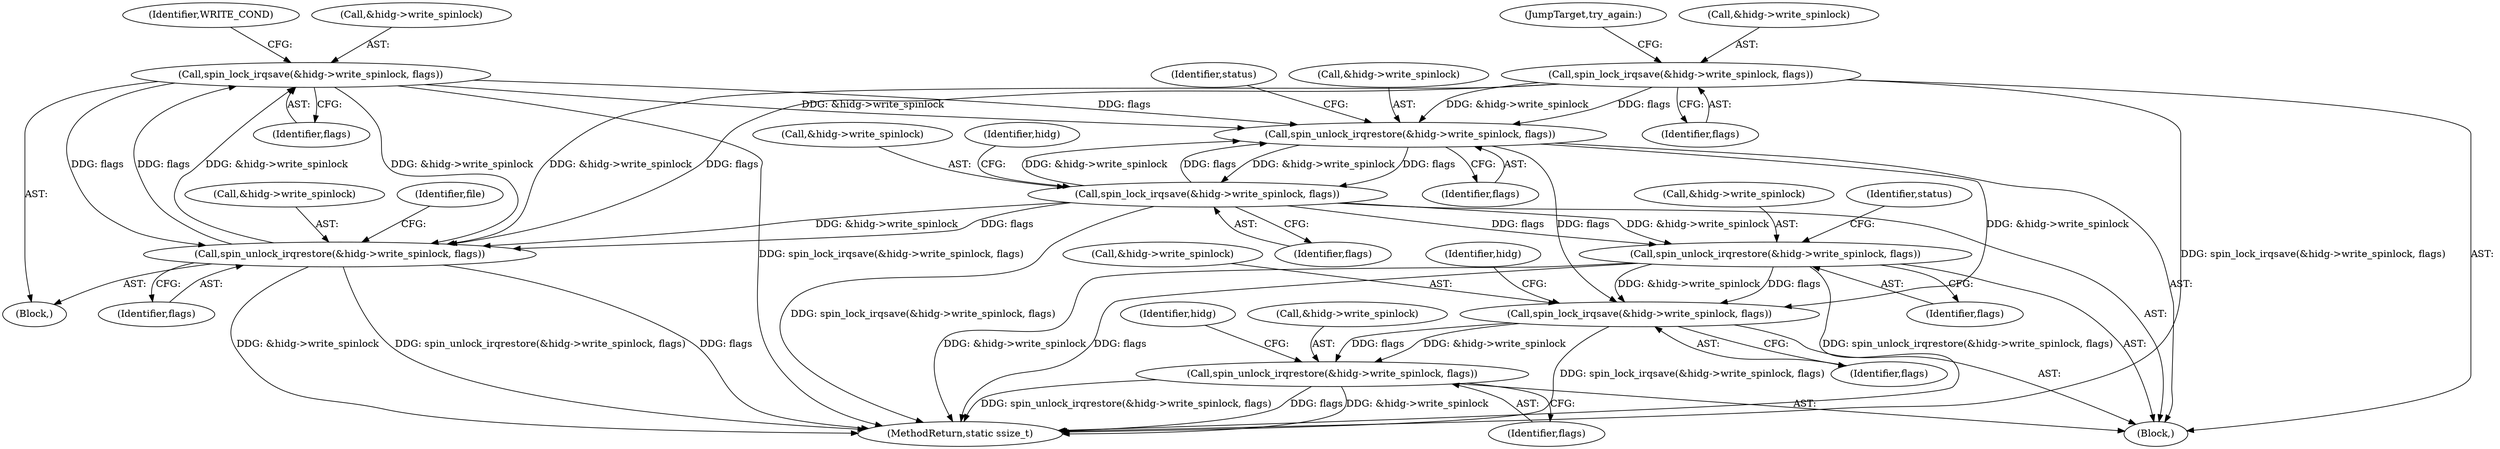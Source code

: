 digraph "0_linux_072684e8c58d17e853f8e8b9f6d9ce2e58d2b036@pointer" {
"1000165" [label="(Call,spin_lock_irqsave(&hidg->write_spinlock, flags))"];
"1000141" [label="(Call,spin_unlock_irqrestore(&hidg->write_spinlock, flags))"];
"1000165" [label="(Call,spin_lock_irqsave(&hidg->write_spinlock, flags))"];
"1000214" [label="(Call,spin_lock_irqsave(&hidg->write_spinlock, flags))"];
"1000181" [label="(Call,spin_unlock_irqrestore(&hidg->write_spinlock, flags))"];
"1000130" [label="(Call,spin_lock_irqsave(&hidg->write_spinlock, flags))"];
"1000257" [label="(Call,spin_unlock_irqrestore(&hidg->write_spinlock, flags))"];
"1000295" [label="(Call,spin_lock_irqsave(&hidg->write_spinlock, flags))"];
"1000306" [label="(Call,spin_unlock_irqrestore(&hidg->write_spinlock, flags))"];
"1000141" [label="(Call,spin_unlock_irqrestore(&hidg->write_spinlock, flags))"];
"1000215" [label="(Call,&hidg->write_spinlock)"];
"1000139" [label="(Identifier,WRITE_COND)"];
"1000300" [label="(Identifier,flags)"];
"1000170" [label="(Identifier,flags)"];
"1000136" [label="(JumpTarget,try_again:)"];
"1000295" [label="(Call,spin_lock_irqsave(&hidg->write_spinlock, flags))"];
"1000319" [label="(MethodReturn,static ssize_t)"];
"1000296" [label="(Call,&hidg->write_spinlock)"];
"1000108" [label="(Block,)"];
"1000219" [label="(Identifier,flags)"];
"1000131" [label="(Call,&hidg->write_spinlock)"];
"1000130" [label="(Call,spin_lock_irqsave(&hidg->write_spinlock, flags))"];
"1000315" [label="(Identifier,hidg)"];
"1000264" [label="(Identifier,status)"];
"1000262" [label="(Identifier,flags)"];
"1000307" [label="(Call,&hidg->write_spinlock)"];
"1000142" [label="(Call,&hidg->write_spinlock)"];
"1000258" [label="(Call,&hidg->write_spinlock)"];
"1000150" [label="(Identifier,file)"];
"1000311" [label="(Identifier,flags)"];
"1000146" [label="(Identifier,flags)"];
"1000188" [label="(Identifier,status)"];
"1000181" [label="(Call,spin_unlock_irqrestore(&hidg->write_spinlock, flags))"];
"1000214" [label="(Call,spin_lock_irqsave(&hidg->write_spinlock, flags))"];
"1000223" [label="(Identifier,hidg)"];
"1000182" [label="(Call,&hidg->write_spinlock)"];
"1000166" [label="(Call,&hidg->write_spinlock)"];
"1000135" [label="(Identifier,flags)"];
"1000165" [label="(Call,spin_lock_irqsave(&hidg->write_spinlock, flags))"];
"1000303" [label="(Identifier,hidg)"];
"1000140" [label="(Block,)"];
"1000257" [label="(Call,spin_unlock_irqrestore(&hidg->write_spinlock, flags))"];
"1000306" [label="(Call,spin_unlock_irqrestore(&hidg->write_spinlock, flags))"];
"1000186" [label="(Identifier,flags)"];
"1000165" -> "1000140"  [label="AST: "];
"1000165" -> "1000170"  [label="CFG: "];
"1000166" -> "1000165"  [label="AST: "];
"1000170" -> "1000165"  [label="AST: "];
"1000139" -> "1000165"  [label="CFG: "];
"1000165" -> "1000319"  [label="DDG: spin_lock_irqsave(&hidg->write_spinlock, flags)"];
"1000165" -> "1000141"  [label="DDG: &hidg->write_spinlock"];
"1000165" -> "1000141"  [label="DDG: flags"];
"1000141" -> "1000165"  [label="DDG: &hidg->write_spinlock"];
"1000141" -> "1000165"  [label="DDG: flags"];
"1000165" -> "1000181"  [label="DDG: &hidg->write_spinlock"];
"1000165" -> "1000181"  [label="DDG: flags"];
"1000141" -> "1000140"  [label="AST: "];
"1000141" -> "1000146"  [label="CFG: "];
"1000142" -> "1000141"  [label="AST: "];
"1000146" -> "1000141"  [label="AST: "];
"1000150" -> "1000141"  [label="CFG: "];
"1000141" -> "1000319"  [label="DDG: &hidg->write_spinlock"];
"1000141" -> "1000319"  [label="DDG: spin_unlock_irqrestore(&hidg->write_spinlock, flags)"];
"1000141" -> "1000319"  [label="DDG: flags"];
"1000214" -> "1000141"  [label="DDG: &hidg->write_spinlock"];
"1000214" -> "1000141"  [label="DDG: flags"];
"1000130" -> "1000141"  [label="DDG: &hidg->write_spinlock"];
"1000130" -> "1000141"  [label="DDG: flags"];
"1000214" -> "1000108"  [label="AST: "];
"1000214" -> "1000219"  [label="CFG: "];
"1000215" -> "1000214"  [label="AST: "];
"1000219" -> "1000214"  [label="AST: "];
"1000223" -> "1000214"  [label="CFG: "];
"1000214" -> "1000319"  [label="DDG: spin_lock_irqsave(&hidg->write_spinlock, flags)"];
"1000214" -> "1000181"  [label="DDG: &hidg->write_spinlock"];
"1000214" -> "1000181"  [label="DDG: flags"];
"1000181" -> "1000214"  [label="DDG: &hidg->write_spinlock"];
"1000181" -> "1000214"  [label="DDG: flags"];
"1000214" -> "1000257"  [label="DDG: &hidg->write_spinlock"];
"1000214" -> "1000257"  [label="DDG: flags"];
"1000181" -> "1000108"  [label="AST: "];
"1000181" -> "1000186"  [label="CFG: "];
"1000182" -> "1000181"  [label="AST: "];
"1000186" -> "1000181"  [label="AST: "];
"1000188" -> "1000181"  [label="CFG: "];
"1000130" -> "1000181"  [label="DDG: &hidg->write_spinlock"];
"1000130" -> "1000181"  [label="DDG: flags"];
"1000181" -> "1000295"  [label="DDG: &hidg->write_spinlock"];
"1000181" -> "1000295"  [label="DDG: flags"];
"1000130" -> "1000108"  [label="AST: "];
"1000130" -> "1000135"  [label="CFG: "];
"1000131" -> "1000130"  [label="AST: "];
"1000135" -> "1000130"  [label="AST: "];
"1000136" -> "1000130"  [label="CFG: "];
"1000130" -> "1000319"  [label="DDG: spin_lock_irqsave(&hidg->write_spinlock, flags)"];
"1000257" -> "1000108"  [label="AST: "];
"1000257" -> "1000262"  [label="CFG: "];
"1000258" -> "1000257"  [label="AST: "];
"1000262" -> "1000257"  [label="AST: "];
"1000264" -> "1000257"  [label="CFG: "];
"1000257" -> "1000319"  [label="DDG: &hidg->write_spinlock"];
"1000257" -> "1000319"  [label="DDG: flags"];
"1000257" -> "1000319"  [label="DDG: spin_unlock_irqrestore(&hidg->write_spinlock, flags)"];
"1000257" -> "1000295"  [label="DDG: &hidg->write_spinlock"];
"1000257" -> "1000295"  [label="DDG: flags"];
"1000295" -> "1000108"  [label="AST: "];
"1000295" -> "1000300"  [label="CFG: "];
"1000296" -> "1000295"  [label="AST: "];
"1000300" -> "1000295"  [label="AST: "];
"1000303" -> "1000295"  [label="CFG: "];
"1000295" -> "1000319"  [label="DDG: spin_lock_irqsave(&hidg->write_spinlock, flags)"];
"1000295" -> "1000306"  [label="DDG: &hidg->write_spinlock"];
"1000295" -> "1000306"  [label="DDG: flags"];
"1000306" -> "1000108"  [label="AST: "];
"1000306" -> "1000311"  [label="CFG: "];
"1000307" -> "1000306"  [label="AST: "];
"1000311" -> "1000306"  [label="AST: "];
"1000315" -> "1000306"  [label="CFG: "];
"1000306" -> "1000319"  [label="DDG: flags"];
"1000306" -> "1000319"  [label="DDG: &hidg->write_spinlock"];
"1000306" -> "1000319"  [label="DDG: spin_unlock_irqrestore(&hidg->write_spinlock, flags)"];
}
